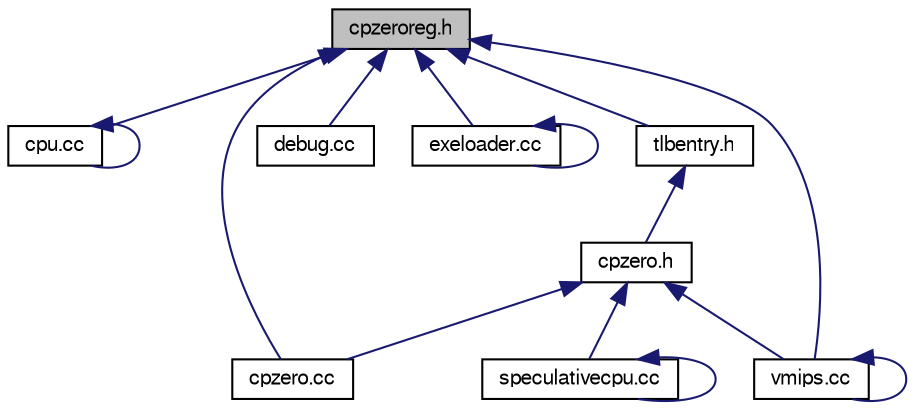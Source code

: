 digraph G
{
  edge [fontname="FreeSans",fontsize="10",labelfontname="FreeSans",labelfontsize="10"];
  node [fontname="FreeSans",fontsize="10",shape=record];
  Node1 [label="cpzeroreg.h",height=0.2,width=0.4,color="black", fillcolor="grey75", style="filled" fontcolor="black"];
  Node1 -> Node2 [dir=back,color="midnightblue",fontsize="10",style="solid"];
  Node2 [label="cpu.cc",height=0.2,width=0.4,color="black", fillcolor="white", style="filled",URL="$cpu_8cc.html"];
  Node2 -> Node2 [dir=back,color="midnightblue",fontsize="10",style="solid"];
  Node1 -> Node3 [dir=back,color="midnightblue",fontsize="10",style="solid"];
  Node3 [label="cpzero.cc",height=0.2,width=0.4,color="black", fillcolor="white", style="filled",URL="$cpzero_8cc.html"];
  Node1 -> Node4 [dir=back,color="midnightblue",fontsize="10",style="solid"];
  Node4 [label="debug.cc",height=0.2,width=0.4,color="black", fillcolor="white", style="filled",URL="$debug_8cc.html"];
  Node1 -> Node5 [dir=back,color="midnightblue",fontsize="10",style="solid"];
  Node5 [label="exeloader.cc",height=0.2,width=0.4,color="black", fillcolor="white", style="filled",URL="$exeloader_8cc.html"];
  Node5 -> Node5 [dir=back,color="midnightblue",fontsize="10",style="solid"];
  Node1 -> Node6 [dir=back,color="midnightblue",fontsize="10",style="solid"];
  Node6 [label="tlbentry.h",height=0.2,width=0.4,color="black", fillcolor="white", style="filled",URL="$tlbentry_8h.html"];
  Node6 -> Node7 [dir=back,color="midnightblue",fontsize="10",style="solid"];
  Node7 [label="cpzero.h",height=0.2,width=0.4,color="black", fillcolor="white", style="filled",URL="$cpzero_8h.html"];
  Node7 -> Node3 [dir=back,color="midnightblue",fontsize="10",style="solid"];
  Node7 -> Node8 [dir=back,color="midnightblue",fontsize="10",style="solid"];
  Node8 [label="speculativecpu.cc",height=0.2,width=0.4,color="black", fillcolor="white", style="filled",URL="$speculativecpu_8cc.html"];
  Node8 -> Node8 [dir=back,color="midnightblue",fontsize="10",style="solid"];
  Node7 -> Node9 [dir=back,color="midnightblue",fontsize="10",style="solid"];
  Node9 [label="vmips.cc",height=0.2,width=0.4,color="black", fillcolor="white", style="filled",URL="$vmips_8cc.html"];
  Node9 -> Node9 [dir=back,color="midnightblue",fontsize="10",style="solid"];
  Node1 -> Node9 [dir=back,color="midnightblue",fontsize="10",style="solid"];
}
